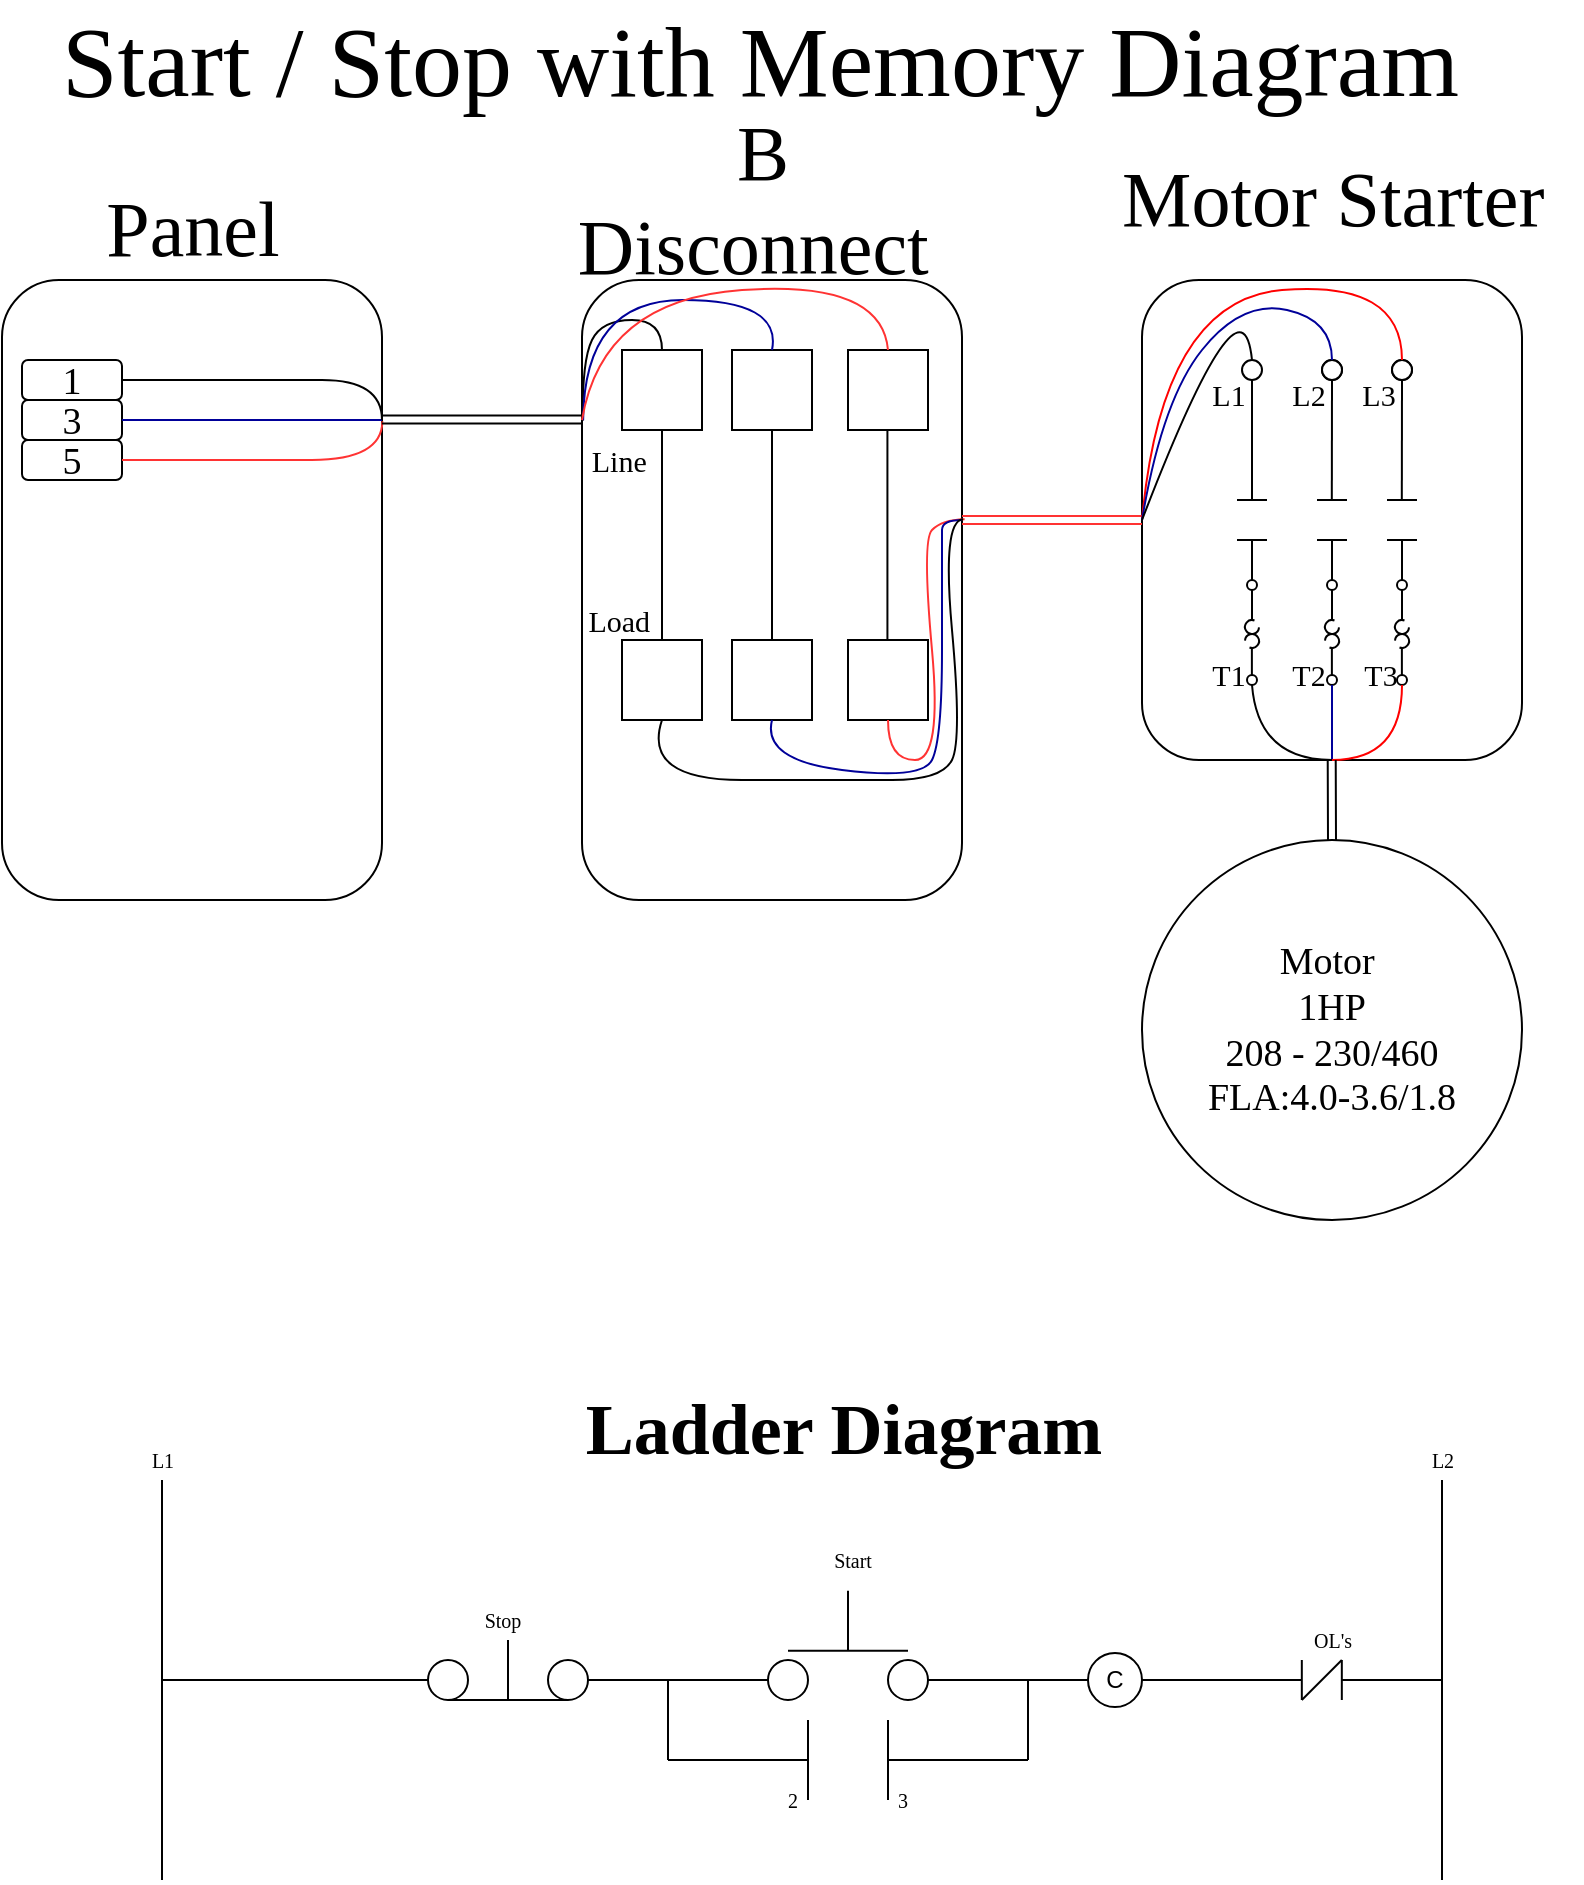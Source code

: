 <mxfile version="15.8.7" type="github">
  <diagram id="JhNW7K9gB0snOxjoR8eA" name="Page-1">
    <mxGraphModel dx="1577" dy="2145" grid="1" gridSize="10" guides="1" tooltips="1" connect="1" arrows="1" fold="1" page="1" pageScale="1" pageWidth="850" pageHeight="1100" math="0" shadow="0">
      <root>
        <mxCell id="0" />
        <mxCell id="1" parent="0" />
        <mxCell id="8scC_wSJQgRr0QdbTtFx-1" value="" style="endArrow=none;html=1;rounded=0;" parent="1" edge="1">
          <mxGeometry width="50" height="50" relative="1" as="geometry">
            <mxPoint x="120" y="920" as="sourcePoint" />
            <mxPoint x="120" y="720" as="targetPoint" />
            <Array as="points" />
          </mxGeometry>
        </mxCell>
        <mxCell id="8scC_wSJQgRr0QdbTtFx-2" value="" style="endArrow=none;html=1;rounded=0;" parent="1" edge="1">
          <mxGeometry width="50" height="50" relative="1" as="geometry">
            <mxPoint x="760" y="920" as="sourcePoint" />
            <mxPoint x="760" y="720" as="targetPoint" />
          </mxGeometry>
        </mxCell>
        <mxCell id="8scC_wSJQgRr0QdbTtFx-3" value="" style="endArrow=none;html=1;rounded=0;entryX=0;entryY=0.5;entryDx=0;entryDy=0;" parent="1" target="8scC_wSJQgRr0QdbTtFx-5" edge="1">
          <mxGeometry width="50" height="50" relative="1" as="geometry">
            <mxPoint x="120" y="820" as="sourcePoint" />
            <mxPoint x="250" y="820" as="targetPoint" />
          </mxGeometry>
        </mxCell>
        <mxCell id="8scC_wSJQgRr0QdbTtFx-5" value="" style="ellipse;whiteSpace=wrap;html=1;aspect=fixed;" parent="1" vertex="1">
          <mxGeometry x="253" y="810" width="20" height="20" as="geometry" />
        </mxCell>
        <mxCell id="8scC_wSJQgRr0QdbTtFx-6" value="" style="endArrow=none;html=1;rounded=0;exitX=0.5;exitY=1;exitDx=0;exitDy=0;entryX=0.5;entryY=1;entryDx=0;entryDy=0;" parent="1" source="8scC_wSJQgRr0QdbTtFx-5" target="8scC_wSJQgRr0QdbTtFx-8" edge="1">
          <mxGeometry width="50" height="50" relative="1" as="geometry">
            <mxPoint x="433" y="860" as="sourcePoint" />
            <mxPoint x="313" y="830" as="targetPoint" />
          </mxGeometry>
        </mxCell>
        <mxCell id="8scC_wSJQgRr0QdbTtFx-7" value="" style="endArrow=none;html=1;rounded=0;" parent="1" edge="1">
          <mxGeometry width="50" height="50" relative="1" as="geometry">
            <mxPoint x="293" y="830" as="sourcePoint" />
            <mxPoint x="293" y="800" as="targetPoint" />
          </mxGeometry>
        </mxCell>
        <mxCell id="8scC_wSJQgRr0QdbTtFx-8" value="" style="ellipse;whiteSpace=wrap;html=1;aspect=fixed;" parent="1" vertex="1">
          <mxGeometry x="313" y="810" width="20" height="20" as="geometry" />
        </mxCell>
        <mxCell id="8scC_wSJQgRr0QdbTtFx-10" value="" style="endArrow=none;html=1;rounded=0;exitX=1;exitY=0.5;exitDx=0;exitDy=0;" parent="1" source="8scC_wSJQgRr0QdbTtFx-8" edge="1">
          <mxGeometry width="50" height="50" relative="1" as="geometry">
            <mxPoint x="273" y="850" as="sourcePoint" />
            <mxPoint x="373" y="820" as="targetPoint" />
          </mxGeometry>
        </mxCell>
        <mxCell id="8scC_wSJQgRr0QdbTtFx-11" value="" style="ellipse;whiteSpace=wrap;html=1;aspect=fixed;" parent="1" vertex="1">
          <mxGeometry x="423" y="810" width="20" height="20" as="geometry" />
        </mxCell>
        <mxCell id="8scC_wSJQgRr0QdbTtFx-13" value="" style="endArrow=none;html=1;rounded=0;" parent="1" edge="1">
          <mxGeometry width="50" height="50" relative="1" as="geometry">
            <mxPoint x="463.0" y="805.42" as="sourcePoint" />
            <mxPoint x="463.0" y="775.42" as="targetPoint" />
          </mxGeometry>
        </mxCell>
        <mxCell id="8scC_wSJQgRr0QdbTtFx-14" value="" style="ellipse;whiteSpace=wrap;html=1;aspect=fixed;" parent="1" vertex="1">
          <mxGeometry x="483" y="810" width="20" height="20" as="geometry" />
        </mxCell>
        <mxCell id="8scC_wSJQgRr0QdbTtFx-15" value="" style="endArrow=none;html=1;rounded=0;exitX=1;exitY=0.5;exitDx=0;exitDy=0;" parent="1" source="8scC_wSJQgRr0QdbTtFx-14" edge="1">
          <mxGeometry width="50" height="50" relative="1" as="geometry">
            <mxPoint x="443" y="850" as="sourcePoint" />
            <mxPoint x="553" y="820" as="targetPoint" />
          </mxGeometry>
        </mxCell>
        <mxCell id="8scC_wSJQgRr0QdbTtFx-16" value="" style="endArrow=none;html=1;rounded=0;" parent="1" edge="1">
          <mxGeometry width="50" height="50" relative="1" as="geometry">
            <mxPoint x="433" y="805.42" as="sourcePoint" />
            <mxPoint x="493" y="805.42" as="targetPoint" />
          </mxGeometry>
        </mxCell>
        <mxCell id="8scC_wSJQgRr0QdbTtFx-20" value="" style="endArrow=none;html=1;rounded=0;" parent="1" edge="1">
          <mxGeometry width="50" height="50" relative="1" as="geometry">
            <mxPoint x="373" y="860" as="sourcePoint" />
            <mxPoint x="373" y="820" as="targetPoint" />
          </mxGeometry>
        </mxCell>
        <mxCell id="8scC_wSJQgRr0QdbTtFx-21" value="" style="endArrow=none;html=1;rounded=0;" parent="1" edge="1">
          <mxGeometry width="50" height="50" relative="1" as="geometry">
            <mxPoint x="373" y="860" as="sourcePoint" />
            <mxPoint x="443" y="860" as="targetPoint" />
          </mxGeometry>
        </mxCell>
        <mxCell id="8scC_wSJQgRr0QdbTtFx-22" value="" style="endArrow=none;html=1;rounded=0;" parent="1" edge="1">
          <mxGeometry width="50" height="50" relative="1" as="geometry">
            <mxPoint x="443" y="880" as="sourcePoint" />
            <mxPoint x="443" y="840" as="targetPoint" />
          </mxGeometry>
        </mxCell>
        <mxCell id="8scC_wSJQgRr0QdbTtFx-23" value="" style="endArrow=none;html=1;rounded=0;" parent="1" edge="1">
          <mxGeometry width="50" height="50" relative="1" as="geometry">
            <mxPoint x="483" y="880" as="sourcePoint" />
            <mxPoint x="483" y="840" as="targetPoint" />
          </mxGeometry>
        </mxCell>
        <mxCell id="8scC_wSJQgRr0QdbTtFx-24" value="" style="endArrow=none;html=1;rounded=0;" parent="1" edge="1">
          <mxGeometry width="50" height="50" relative="1" as="geometry">
            <mxPoint x="483" y="860" as="sourcePoint" />
            <mxPoint x="553" y="860" as="targetPoint" />
          </mxGeometry>
        </mxCell>
        <mxCell id="8scC_wSJQgRr0QdbTtFx-25" value="" style="endArrow=none;html=1;rounded=0;entryX=0;entryY=0.5;entryDx=0;entryDy=0;" parent="1" target="8scC_wSJQgRr0QdbTtFx-11" edge="1">
          <mxGeometry width="50" height="50" relative="1" as="geometry">
            <mxPoint x="373" y="820" as="sourcePoint" />
            <mxPoint x="463" y="800" as="targetPoint" />
          </mxGeometry>
        </mxCell>
        <mxCell id="8scC_wSJQgRr0QdbTtFx-26" value="" style="endArrow=none;html=1;rounded=0;" parent="1" edge="1">
          <mxGeometry width="50" height="50" relative="1" as="geometry">
            <mxPoint x="553" y="860" as="sourcePoint" />
            <mxPoint x="553" y="820" as="targetPoint" />
          </mxGeometry>
        </mxCell>
        <mxCell id="8scC_wSJQgRr0QdbTtFx-27" value="" style="endArrow=none;html=1;rounded=0;" parent="1" target="8scC_wSJQgRr0QdbTtFx-28" edge="1">
          <mxGeometry width="50" height="50" relative="1" as="geometry">
            <mxPoint x="553" y="820" as="sourcePoint" />
            <mxPoint x="593" y="820" as="targetPoint" />
          </mxGeometry>
        </mxCell>
        <mxCell id="8scC_wSJQgRr0QdbTtFx-28" value="C" style="ellipse;whiteSpace=wrap;html=1;aspect=fixed;direction=west;" parent="1" vertex="1">
          <mxGeometry x="583" y="806.5" width="27" height="27" as="geometry" />
        </mxCell>
        <mxCell id="8scC_wSJQgRr0QdbTtFx-32" value="" style="endArrow=none;html=1;rounded=0;fontFamily=Times New Roman;fontSize=10;fontColor=default;exitX=0;exitY=0.5;exitDx=0;exitDy=0;" parent="1" source="8scC_wSJQgRr0QdbTtFx-28" edge="1">
          <mxGeometry width="50" height="50" relative="1" as="geometry">
            <mxPoint x="609.997" y="795.0" as="sourcePoint" />
            <mxPoint x="690" y="820" as="targetPoint" />
          </mxGeometry>
        </mxCell>
        <mxCell id="8scC_wSJQgRr0QdbTtFx-9" value="" style="endArrow=none;html=1;rounded=0;fontFamily=Times New Roman;fontSize=10;fontColor=default;" edge="1" parent="1">
          <mxGeometry width="50" height="50" relative="1" as="geometry">
            <mxPoint x="689.91" y="830" as="sourcePoint" />
            <mxPoint x="689.91" y="810" as="targetPoint" />
          </mxGeometry>
        </mxCell>
        <mxCell id="8scC_wSJQgRr0QdbTtFx-12" value="" style="endArrow=none;html=1;rounded=0;fontFamily=Times New Roman;fontSize=10;fontColor=default;" edge="1" parent="1">
          <mxGeometry width="50" height="50" relative="1" as="geometry">
            <mxPoint x="709.91" y="830" as="sourcePoint" />
            <mxPoint x="709.91" y="810" as="targetPoint" />
          </mxGeometry>
        </mxCell>
        <mxCell id="8scC_wSJQgRr0QdbTtFx-17" value="" style="endArrow=none;html=1;rounded=0;fontFamily=Times New Roman;fontSize=10;fontColor=default;" edge="1" parent="1">
          <mxGeometry width="50" height="50" relative="1" as="geometry">
            <mxPoint x="689.91" y="830" as="sourcePoint" />
            <mxPoint x="709.91" y="810" as="targetPoint" />
          </mxGeometry>
        </mxCell>
        <mxCell id="8scC_wSJQgRr0QdbTtFx-18" value="OL&#39;s" style="text;html=1;align=center;verticalAlign=middle;resizable=0;points=[];autosize=1;strokeColor=none;fillColor=none;fontSize=10;fontFamily=Times New Roman;fontColor=default;" vertex="1" parent="1">
          <mxGeometry x="690" y="790" width="30" height="20" as="geometry" />
        </mxCell>
        <mxCell id="8scC_wSJQgRr0QdbTtFx-19" value="2" style="text;html=1;align=center;verticalAlign=middle;resizable=0;points=[];autosize=1;strokeColor=none;fillColor=none;fontSize=10;fontFamily=Times New Roman;fontColor=default;" vertex="1" parent="1">
          <mxGeometry x="425" y="870" width="20" height="20" as="geometry" />
        </mxCell>
        <mxCell id="8scC_wSJQgRr0QdbTtFx-29" value="3" style="text;html=1;align=center;verticalAlign=middle;resizable=0;points=[];autosize=1;strokeColor=none;fillColor=none;fontSize=10;fontFamily=Times New Roman;fontColor=default;" vertex="1" parent="1">
          <mxGeometry x="480" y="870" width="20" height="20" as="geometry" />
        </mxCell>
        <mxCell id="8scC_wSJQgRr0QdbTtFx-30" value="Start&lt;br&gt;" style="text;html=1;align=center;verticalAlign=middle;resizable=0;points=[];autosize=1;strokeColor=none;fillColor=none;fontSize=10;fontFamily=Times New Roman;fontColor=default;" vertex="1" parent="1">
          <mxGeometry x="450" y="750" width="30" height="20" as="geometry" />
        </mxCell>
        <mxCell id="8scC_wSJQgRr0QdbTtFx-31" value="Stop" style="text;html=1;align=center;verticalAlign=middle;resizable=0;points=[];autosize=1;strokeColor=none;fillColor=none;fontSize=10;fontFamily=Times New Roman;fontColor=default;" vertex="1" parent="1">
          <mxGeometry x="275" y="780" width="30" height="20" as="geometry" />
        </mxCell>
        <mxCell id="8scC_wSJQgRr0QdbTtFx-33" value="L1&lt;br&gt;" style="text;html=1;align=center;verticalAlign=middle;resizable=0;points=[];autosize=1;strokeColor=none;fillColor=none;fontSize=10;fontFamily=Times New Roman;fontColor=default;" vertex="1" parent="1">
          <mxGeometry x="105" y="700" width="30" height="20" as="geometry" />
        </mxCell>
        <mxCell id="8scC_wSJQgRr0QdbTtFx-34" value="L2" style="text;html=1;align=center;verticalAlign=middle;resizable=0;points=[];autosize=1;strokeColor=none;fillColor=none;fontSize=10;fontFamily=Times New Roman;fontColor=default;" vertex="1" parent="1">
          <mxGeometry x="745" y="700" width="30" height="20" as="geometry" />
        </mxCell>
        <mxCell id="8scC_wSJQgRr0QdbTtFx-35" value="" style="endArrow=none;html=1;rounded=0;fontFamily=Times New Roman;fontSize=10;fontColor=default;" edge="1" parent="1">
          <mxGeometry width="50" height="50" relative="1" as="geometry">
            <mxPoint x="710" y="820" as="sourcePoint" />
            <mxPoint x="760" y="820" as="targetPoint" />
          </mxGeometry>
        </mxCell>
        <mxCell id="8scC_wSJQgRr0QdbTtFx-36" value="&lt;h1&gt;&lt;font style=&quot;font-size: 36px&quot;&gt;Ladder Diagram&amp;nbsp;&lt;/font&gt;&lt;/h1&gt;" style="text;html=1;align=center;verticalAlign=middle;resizable=0;points=[];autosize=1;strokeColor=none;fillColor=none;fontSize=10;fontFamily=Times New Roman;fontColor=default;" vertex="1" parent="1">
          <mxGeometry x="325" y="670" width="280" height="50" as="geometry" />
        </mxCell>
        <mxCell id="8scC_wSJQgRr0QdbTtFx-38" value="" style="rounded=1;whiteSpace=wrap;html=1;labelBackgroundColor=none;fontFamily=Times New Roman;fontSize=36;fontColor=default;direction=south;" vertex="1" parent="1">
          <mxGeometry x="40" y="120" width="190" height="310" as="geometry" />
        </mxCell>
        <mxCell id="8scC_wSJQgRr0QdbTtFx-39" value="" style="rounded=1;whiteSpace=wrap;html=1;labelBackgroundColor=none;fontFamily=Times New Roman;fontSize=36;fontColor=default;direction=south;" vertex="1" parent="1">
          <mxGeometry x="330" y="120" width="190" height="310" as="geometry" />
        </mxCell>
        <mxCell id="8scC_wSJQgRr0QdbTtFx-41" value="&lt;font style=&quot;font-size: 19px&quot;&gt;1&lt;/font&gt;" style="rounded=1;whiteSpace=wrap;html=1;labelBackgroundColor=none;fontFamily=Times New Roman;fontSize=36;fontColor=default;spacingLeft=0;spacingBottom=10;" vertex="1" parent="1">
          <mxGeometry x="50" y="160" width="50" height="20" as="geometry" />
        </mxCell>
        <mxCell id="8scC_wSJQgRr0QdbTtFx-135" style="edgeStyle=orthogonalEdgeStyle;curved=1;rounded=0;orthogonalLoop=1;jettySize=auto;html=1;exitX=1;exitY=0.75;exitDx=0;exitDy=0;fontFamily=Times New Roman;fontSize=19;fontColor=default;strokeColor=#000000;" edge="1" parent="1" source="8scC_wSJQgRr0QdbTtFx-40">
          <mxGeometry relative="1" as="geometry">
            <mxPoint x="657.508" y="360.056" as="targetPoint" />
          </mxGeometry>
        </mxCell>
        <mxCell id="8scC_wSJQgRr0QdbTtFx-40" value="" style="rounded=1;whiteSpace=wrap;html=1;labelBackgroundColor=none;fontFamily=Times New Roman;fontSize=36;fontColor=default;direction=south;strokeColor=#000000;" vertex="1" parent="1">
          <mxGeometry x="610" y="120" width="190" height="240" as="geometry" />
        </mxCell>
        <mxCell id="8scC_wSJQgRr0QdbTtFx-42" value="&lt;font style=&quot;font-size: 19px&quot;&gt;3&lt;/font&gt;" style="rounded=1;whiteSpace=wrap;html=1;labelBackgroundColor=none;fontFamily=Times New Roman;fontSize=36;fontColor=default;spacingBottom=10;" vertex="1" parent="1">
          <mxGeometry x="50" y="180" width="50" height="20" as="geometry" />
        </mxCell>
        <mxCell id="8scC_wSJQgRr0QdbTtFx-43" value="&lt;font style=&quot;font-size: 19px&quot;&gt;5&lt;/font&gt;" style="rounded=1;whiteSpace=wrap;html=1;labelBackgroundColor=none;fontFamily=Times New Roman;fontSize=36;fontColor=default;spacingBottom=10;" vertex="1" parent="1">
          <mxGeometry x="50" y="200" width="50" height="20" as="geometry" />
        </mxCell>
        <mxCell id="8scC_wSJQgRr0QdbTtFx-53" value="" style="endArrow=none;html=1;rounded=0;fontFamily=Times New Roman;fontSize=19;fontColor=default;strokeColor=#000099;curved=1;exitX=1;exitY=0.5;exitDx=0;exitDy=0;" edge="1" parent="1" source="8scC_wSJQgRr0QdbTtFx-42">
          <mxGeometry width="50" height="50" relative="1" as="geometry">
            <mxPoint x="140" y="210" as="sourcePoint" />
            <mxPoint x="230" y="190" as="targetPoint" />
          </mxGeometry>
        </mxCell>
        <mxCell id="8scC_wSJQgRr0QdbTtFx-54" value="" style="endArrow=none;html=1;rounded=0;fontFamily=Times New Roman;fontSize=19;fontColor=default;strokeColor=#FF3333;curved=1;exitX=1;exitY=0.5;exitDx=0;exitDy=0;entryX=0.228;entryY=-0.001;entryDx=0;entryDy=0;entryPerimeter=0;" edge="1" parent="1" source="8scC_wSJQgRr0QdbTtFx-43" target="8scC_wSJQgRr0QdbTtFx-38">
          <mxGeometry width="50" height="50" relative="1" as="geometry">
            <mxPoint x="150" y="260" as="sourcePoint" />
            <mxPoint x="200" y="210" as="targetPoint" />
            <Array as="points">
              <mxPoint x="160" y="210" />
              <mxPoint x="230" y="210" />
            </Array>
          </mxGeometry>
        </mxCell>
        <mxCell id="8scC_wSJQgRr0QdbTtFx-57" value="" style="endArrow=none;html=1;rounded=0;fontFamily=Times New Roman;fontSize=19;fontColor=default;strokeColor=#000000;curved=1;exitX=1;exitY=0.5;exitDx=0;exitDy=0;" edge="1" parent="1" source="8scC_wSJQgRr0QdbTtFx-41">
          <mxGeometry width="50" height="50" relative="1" as="geometry">
            <mxPoint x="150" y="190" as="sourcePoint" />
            <mxPoint x="230" y="190" as="targetPoint" />
            <Array as="points">
              <mxPoint x="170" y="170" />
              <mxPoint x="230" y="170" />
            </Array>
          </mxGeometry>
        </mxCell>
        <mxCell id="8scC_wSJQgRr0QdbTtFx-58" value="" style="whiteSpace=wrap;html=1;aspect=fixed;labelBackgroundColor=#ffffff;fontFamily=Times New Roman;fontSize=19;fontColor=default;" vertex="1" parent="1">
          <mxGeometry x="350" y="155" width="40" height="40" as="geometry" />
        </mxCell>
        <mxCell id="8scC_wSJQgRr0QdbTtFx-59" value="" style="whiteSpace=wrap;html=1;aspect=fixed;labelBackgroundColor=#ffffff;fontFamily=Times New Roman;fontSize=19;fontColor=default;" vertex="1" parent="1">
          <mxGeometry x="405" y="155" width="40" height="40" as="geometry" />
        </mxCell>
        <mxCell id="8scC_wSJQgRr0QdbTtFx-60" value="" style="whiteSpace=wrap;html=1;aspect=fixed;labelBackgroundColor=#ffffff;fontFamily=Times New Roman;fontSize=19;fontColor=default;" vertex="1" parent="1">
          <mxGeometry x="463" y="155" width="40" height="40" as="geometry" />
        </mxCell>
        <mxCell id="8scC_wSJQgRr0QdbTtFx-61" value="" style="whiteSpace=wrap;html=1;aspect=fixed;labelBackgroundColor=#ffffff;fontFamily=Times New Roman;fontSize=19;fontColor=default;" vertex="1" parent="1">
          <mxGeometry x="350" y="300" width="40" height="40" as="geometry" />
        </mxCell>
        <mxCell id="8scC_wSJQgRr0QdbTtFx-62" value="" style="endArrow=none;html=1;rounded=0;fontFamily=Times New Roman;fontSize=19;fontColor=default;strokeColor=#000000;curved=1;exitX=0.5;exitY=0;exitDx=0;exitDy=0;entryX=0.5;entryY=1;entryDx=0;entryDy=0;" edge="1" parent="1" source="8scC_wSJQgRr0QdbTtFx-61" target="8scC_wSJQgRr0QdbTtFx-58">
          <mxGeometry width="50" height="50" relative="1" as="geometry">
            <mxPoint x="390" y="340" as="sourcePoint" />
            <mxPoint x="440" y="290" as="targetPoint" />
          </mxGeometry>
        </mxCell>
        <mxCell id="8scC_wSJQgRr0QdbTtFx-63" value="" style="whiteSpace=wrap;html=1;aspect=fixed;labelBackgroundColor=#ffffff;fontFamily=Times New Roman;fontSize=19;fontColor=default;" vertex="1" parent="1">
          <mxGeometry x="405" y="300" width="40" height="40" as="geometry" />
        </mxCell>
        <mxCell id="8scC_wSJQgRr0QdbTtFx-64" value="" style="whiteSpace=wrap;html=1;aspect=fixed;labelBackgroundColor=#ffffff;fontFamily=Times New Roman;fontSize=19;fontColor=default;" vertex="1" parent="1">
          <mxGeometry x="463" y="300" width="40" height="40" as="geometry" />
        </mxCell>
        <mxCell id="8scC_wSJQgRr0QdbTtFx-65" value="" style="endArrow=none;html=1;rounded=0;fontFamily=Times New Roman;fontSize=19;fontColor=default;strokeColor=#000000;curved=1;entryX=0.5;entryY=1;entryDx=0;entryDy=0;" edge="1" parent="1" target="8scC_wSJQgRr0QdbTtFx-59">
          <mxGeometry width="50" height="50" relative="1" as="geometry">
            <mxPoint x="425" y="300" as="sourcePoint" />
            <mxPoint x="475" y="250" as="targetPoint" />
          </mxGeometry>
        </mxCell>
        <mxCell id="8scC_wSJQgRr0QdbTtFx-66" value="" style="endArrow=none;html=1;rounded=0;fontFamily=Times New Roman;fontSize=19;fontColor=default;strokeColor=#000000;curved=1;entryX=0.5;entryY=1;entryDx=0;entryDy=0;" edge="1" parent="1">
          <mxGeometry width="50" height="50" relative="1" as="geometry">
            <mxPoint x="482.71" y="300" as="sourcePoint" />
            <mxPoint x="482.71" y="195" as="targetPoint" />
          </mxGeometry>
        </mxCell>
        <mxCell id="8scC_wSJQgRr0QdbTtFx-67" value="" style="shape=link;html=1;rounded=0;fontFamily=Times New Roman;fontSize=19;fontColor=default;strokeColor=#000000;curved=1;" edge="1" parent="1">
          <mxGeometry width="100" relative="1" as="geometry">
            <mxPoint x="230" y="189.71" as="sourcePoint" />
            <mxPoint x="330" y="189.71" as="targetPoint" />
          </mxGeometry>
        </mxCell>
        <mxCell id="8scC_wSJQgRr0QdbTtFx-70" value="" style="endArrow=none;html=1;rounded=0;fontFamily=Times New Roman;fontSize=19;fontColor=default;strokeColor=#000000;curved=1;exitX=0.227;exitY=0.998;exitDx=0;exitDy=0;exitPerimeter=0;entryX=0.5;entryY=0;entryDx=0;entryDy=0;" edge="1" parent="1" source="8scC_wSJQgRr0QdbTtFx-39" target="8scC_wSJQgRr0QdbTtFx-58">
          <mxGeometry width="50" height="50" relative="1" as="geometry">
            <mxPoint x="380" y="200" as="sourcePoint" />
            <mxPoint x="430" y="150" as="targetPoint" />
            <Array as="points">
              <mxPoint x="330" y="160" />
              <mxPoint x="340" y="140" />
              <mxPoint x="370" y="140" />
            </Array>
          </mxGeometry>
        </mxCell>
        <mxCell id="8scC_wSJQgRr0QdbTtFx-76" value="" style="endArrow=none;html=1;rounded=0;fontFamily=Times New Roman;fontSize=19;fontColor=default;strokeColor=#000099;curved=1;exitX=0.226;exitY=0.997;exitDx=0;exitDy=0;exitPerimeter=0;entryX=0.5;entryY=0;entryDx=0;entryDy=0;" edge="1" parent="1" source="8scC_wSJQgRr0QdbTtFx-39" target="8scC_wSJQgRr0QdbTtFx-59">
          <mxGeometry width="50" height="50" relative="1" as="geometry">
            <mxPoint x="340" y="190" as="sourcePoint" />
            <mxPoint x="390" y="140" as="targetPoint" />
            <Array as="points">
              <mxPoint x="331" y="130" />
              <mxPoint x="430" y="130" />
            </Array>
          </mxGeometry>
        </mxCell>
        <mxCell id="8scC_wSJQgRr0QdbTtFx-77" value="" style="endArrow=none;html=1;rounded=0;fontFamily=Times New Roman;fontSize=19;fontColor=default;strokeColor=#FF3333;curved=1;entryX=0.5;entryY=0;entryDx=0;entryDy=0;" edge="1" parent="1" target="8scC_wSJQgRr0QdbTtFx-60">
          <mxGeometry width="50" height="50" relative="1" as="geometry">
            <mxPoint x="330" y="190" as="sourcePoint" />
            <mxPoint x="440" y="150" as="targetPoint" />
            <Array as="points">
              <mxPoint x="340" y="130" />
              <mxPoint x="480" y="120" />
            </Array>
          </mxGeometry>
        </mxCell>
        <mxCell id="8scC_wSJQgRr0QdbTtFx-78" value="" style="shape=link;html=1;rounded=0;fontFamily=Times New Roman;fontSize=19;fontColor=default;strokeColor=#FF3333;curved=1;" edge="1" parent="1">
          <mxGeometry width="100" relative="1" as="geometry">
            <mxPoint x="520" y="240" as="sourcePoint" />
            <mxPoint x="610" y="240" as="targetPoint" />
          </mxGeometry>
        </mxCell>
        <mxCell id="8scC_wSJQgRr0QdbTtFx-79" value="" style="endArrow=none;html=1;rounded=0;fontFamily=Times New Roman;fontSize=19;fontColor=default;strokeColor=#FF3333;curved=1;exitX=0.5;exitY=1;exitDx=0;exitDy=0;entryX=0.386;entryY=-0.007;entryDx=0;entryDy=0;entryPerimeter=0;" edge="1" parent="1" source="8scC_wSJQgRr0QdbTtFx-64" target="8scC_wSJQgRr0QdbTtFx-39">
          <mxGeometry width="50" height="50" relative="1" as="geometry">
            <mxPoint x="460" y="280" as="sourcePoint" />
            <mxPoint x="510" y="230" as="targetPoint" />
            <Array as="points">
              <mxPoint x="483" y="360" />
              <mxPoint x="510" y="360" />
              <mxPoint x="500" y="250" />
              <mxPoint x="510" y="240" />
            </Array>
          </mxGeometry>
        </mxCell>
        <mxCell id="8scC_wSJQgRr0QdbTtFx-80" value="" style="endArrow=none;html=1;rounded=0;fontFamily=Times New Roman;fontSize=19;fontColor=default;strokeColor=#000099;curved=1;exitX=0.5;exitY=1;exitDx=0;exitDy=0;" edge="1" parent="1" source="8scC_wSJQgRr0QdbTtFx-63">
          <mxGeometry width="50" height="50" relative="1" as="geometry">
            <mxPoint x="480" y="330" as="sourcePoint" />
            <mxPoint x="520" y="240" as="targetPoint" />
            <Array as="points">
              <mxPoint x="420" y="360" />
              <mxPoint x="500" y="370" />
              <mxPoint x="510" y="350" />
              <mxPoint x="510" y="260" />
              <mxPoint x="510" y="250" />
              <mxPoint x="510" y="240" />
            </Array>
          </mxGeometry>
        </mxCell>
        <mxCell id="8scC_wSJQgRr0QdbTtFx-82" value="" style="endArrow=none;html=1;rounded=0;fontFamily=Times New Roman;fontSize=19;fontColor=default;strokeColor=#000000;curved=1;exitX=0.5;exitY=1;exitDx=0;exitDy=0;entryX=0.386;entryY=-0.003;entryDx=0;entryDy=0;entryPerimeter=0;" edge="1" parent="1" source="8scC_wSJQgRr0QdbTtFx-61" target="8scC_wSJQgRr0QdbTtFx-39">
          <mxGeometry width="50" height="50" relative="1" as="geometry">
            <mxPoint x="390" y="320" as="sourcePoint" />
            <mxPoint x="440" y="270" as="targetPoint" />
            <Array as="points">
              <mxPoint x="360" y="370" />
              <mxPoint x="460" y="370" />
              <mxPoint x="510" y="370" />
              <mxPoint x="520" y="350" />
              <mxPoint x="510" y="240" />
            </Array>
          </mxGeometry>
        </mxCell>
        <mxCell id="8scC_wSJQgRr0QdbTtFx-83" value="" style="ellipse;whiteSpace=wrap;html=1;aspect=fixed;labelBackgroundColor=#ffffff;fontFamily=Times New Roman;fontSize=19;fontColor=default;" vertex="1" parent="1">
          <mxGeometry x="660" y="160" width="10" height="10" as="geometry" />
        </mxCell>
        <mxCell id="8scC_wSJQgRr0QdbTtFx-84" value="" style="ellipse;whiteSpace=wrap;html=1;aspect=fixed;labelBackgroundColor=#ffffff;fontFamily=Times New Roman;fontSize=19;fontColor=default;" vertex="1" parent="1">
          <mxGeometry x="700" y="160" width="10" height="10" as="geometry" />
        </mxCell>
        <mxCell id="8scC_wSJQgRr0QdbTtFx-85" value="" style="ellipse;whiteSpace=wrap;html=1;aspect=fixed;labelBackgroundColor=#ffffff;fontFamily=Times New Roman;fontSize=19;fontColor=default;" vertex="1" parent="1">
          <mxGeometry x="735" y="160" width="10" height="10" as="geometry" />
        </mxCell>
        <mxCell id="8scC_wSJQgRr0QdbTtFx-86" value="" style="endArrow=none;html=1;rounded=0;fontFamily=Times New Roman;fontSize=19;fontColor=default;strokeColor=#000000;curved=1;entryX=0.5;entryY=1;entryDx=0;entryDy=0;" edge="1" parent="1" target="8scC_wSJQgRr0QdbTtFx-83">
          <mxGeometry width="50" height="50" relative="1" as="geometry">
            <mxPoint x="665" y="230" as="sourcePoint" />
            <mxPoint x="770" y="160" as="targetPoint" />
          </mxGeometry>
        </mxCell>
        <object label="" id="8scC_wSJQgRr0QdbTtFx-88">
          <mxCell style="endArrow=none;html=1;rounded=0;fontFamily=Times New Roman;fontSize=19;fontColor=default;strokeColor=#000000;curved=1;" edge="1" parent="1">
            <mxGeometry width="50" height="50" relative="1" as="geometry">
              <mxPoint x="657.5" y="230" as="sourcePoint" />
              <mxPoint x="672.5" y="230" as="targetPoint" />
            </mxGeometry>
          </mxCell>
        </object>
        <mxCell id="8scC_wSJQgRr0QdbTtFx-90" value="" style="ellipse;whiteSpace=wrap;html=1;aspect=fixed;labelBackgroundColor=#ffffff;fontFamily=Times New Roman;fontSize=19;fontColor=default;" vertex="1" parent="1">
          <mxGeometry x="700" y="160" width="10" height="10" as="geometry" />
        </mxCell>
        <mxCell id="8scC_wSJQgRr0QdbTtFx-91" value="" style="endArrow=none;html=1;rounded=0;fontFamily=Times New Roman;fontSize=19;fontColor=default;strokeColor=#000000;curved=1;entryX=0.5;entryY=1;entryDx=0;entryDy=0;exitX=0.355;exitY=0.711;exitDx=0;exitDy=0;exitPerimeter=0;" edge="1" parent="1" target="8scC_wSJQgRr0QdbTtFx-90">
          <mxGeometry width="50" height="50" relative="1" as="geometry">
            <mxPoint x="704.91" y="230.05" as="sourcePoint" />
            <mxPoint x="810" y="160" as="targetPoint" />
            <Array as="points">
              <mxPoint x="705" y="190" />
            </Array>
          </mxGeometry>
        </mxCell>
        <object label="" id="8scC_wSJQgRr0QdbTtFx-92">
          <mxCell style="endArrow=none;html=1;rounded=0;fontFamily=Times New Roman;fontSize=19;fontColor=default;strokeColor=#000000;curved=1;" edge="1" parent="1">
            <mxGeometry width="50" height="50" relative="1" as="geometry">
              <mxPoint x="697.5" y="230" as="sourcePoint" />
              <mxPoint x="712.5" y="230" as="targetPoint" />
            </mxGeometry>
          </mxCell>
        </object>
        <mxCell id="8scC_wSJQgRr0QdbTtFx-93" value="" style="ellipse;whiteSpace=wrap;html=1;aspect=fixed;labelBackgroundColor=#ffffff;fontFamily=Times New Roman;fontSize=19;fontColor=default;" vertex="1" parent="1">
          <mxGeometry x="735" y="160" width="10" height="10" as="geometry" />
        </mxCell>
        <mxCell id="8scC_wSJQgRr0QdbTtFx-94" value="" style="endArrow=none;html=1;rounded=0;fontFamily=Times New Roman;fontSize=19;fontColor=default;strokeColor=#000000;curved=1;entryX=0.5;entryY=1;entryDx=0;entryDy=0;exitX=0.355;exitY=0.711;exitDx=0;exitDy=0;exitPerimeter=0;" edge="1" parent="1" target="8scC_wSJQgRr0QdbTtFx-93">
          <mxGeometry width="50" height="50" relative="1" as="geometry">
            <mxPoint x="739.91" y="230.05" as="sourcePoint" />
            <mxPoint x="845" y="160" as="targetPoint" />
          </mxGeometry>
        </mxCell>
        <object label="" id="8scC_wSJQgRr0QdbTtFx-95">
          <mxCell style="endArrow=none;html=1;rounded=0;fontFamily=Times New Roman;fontSize=19;fontColor=default;strokeColor=#000000;curved=1;" edge="1" parent="1">
            <mxGeometry width="50" height="50" relative="1" as="geometry">
              <mxPoint x="732.5" y="230" as="sourcePoint" />
              <mxPoint x="747.5" y="230" as="targetPoint" />
            </mxGeometry>
          </mxCell>
        </object>
        <object label="" id="8scC_wSJQgRr0QdbTtFx-96">
          <mxCell style="endArrow=none;html=1;rounded=0;fontFamily=Times New Roman;fontSize=19;fontColor=default;strokeColor=#000000;curved=1;" edge="1" parent="1">
            <mxGeometry width="50" height="50" relative="1" as="geometry">
              <mxPoint x="657.5" y="250" as="sourcePoint" />
              <mxPoint x="672.5" y="250" as="targetPoint" />
            </mxGeometry>
          </mxCell>
        </object>
        <object label="" id="8scC_wSJQgRr0QdbTtFx-98">
          <mxCell style="endArrow=none;html=1;rounded=0;fontFamily=Times New Roman;fontSize=19;fontColor=default;strokeColor=#000000;curved=1;" edge="1" parent="1">
            <mxGeometry width="50" height="50" relative="1" as="geometry">
              <mxPoint x="697.5" y="250" as="sourcePoint" />
              <mxPoint x="712.5" y="250" as="targetPoint" />
            </mxGeometry>
          </mxCell>
        </object>
        <object label="" id="8scC_wSJQgRr0QdbTtFx-99">
          <mxCell style="endArrow=none;html=1;rounded=0;fontFamily=Times New Roman;fontSize=19;fontColor=default;strokeColor=#000000;curved=1;" edge="1" parent="1">
            <mxGeometry width="50" height="50" relative="1" as="geometry">
              <mxPoint x="732.5" y="250" as="sourcePoint" />
              <mxPoint x="747.5" y="250" as="targetPoint" />
            </mxGeometry>
          </mxCell>
        </object>
        <mxCell id="8scC_wSJQgRr0QdbTtFx-100" value="" style="endArrow=none;html=1;rounded=0;fontFamily=Times New Roman;fontSize=19;fontColor=default;strokeColor=#000000;curved=1;entryX=0.5;entryY=1;entryDx=0;entryDy=0;" edge="1" parent="1" target="8scC_wSJQgRr0QdbTtFx-101">
          <mxGeometry width="50" height="50" relative="1" as="geometry">
            <mxPoint x="665" y="250" as="sourcePoint" />
            <mxPoint x="664.99" y="250" as="targetPoint" />
          </mxGeometry>
        </mxCell>
        <mxCell id="8scC_wSJQgRr0QdbTtFx-101" value="" style="ellipse;whiteSpace=wrap;html=1;aspect=fixed;labelBackgroundColor=#ffffff;fontFamily=Times New Roman;fontSize=19;fontColor=default;direction=west;spacingRight=13;" vertex="1" parent="1">
          <mxGeometry x="662.5" y="270" width="5" height="5" as="geometry" />
        </mxCell>
        <object label="" id="8scC_wSJQgRr0QdbTtFx-103">
          <mxCell style="endArrow=none;html=1;rounded=0;fontFamily=Times New Roman;fontSize=19;fontColor=default;strokeColor=#000000;curved=1;" edge="1" parent="1">
            <mxGeometry width="50" height="50" relative="1" as="geometry">
              <mxPoint x="697.5" y="250" as="sourcePoint" />
              <mxPoint x="712.5" y="250" as="targetPoint" />
            </mxGeometry>
          </mxCell>
        </object>
        <mxCell id="8scC_wSJQgRr0QdbTtFx-104" value="" style="endArrow=none;html=1;rounded=0;fontFamily=Times New Roman;fontSize=19;fontColor=default;strokeColor=#000000;curved=1;entryX=0.5;entryY=1;entryDx=0;entryDy=0;" edge="1" parent="1">
          <mxGeometry width="50" height="50" relative="1" as="geometry">
            <mxPoint x="705" y="250" as="sourcePoint" />
            <mxPoint x="705" y="270" as="targetPoint" />
            <Array as="points">
              <mxPoint x="705" y="260" />
            </Array>
          </mxGeometry>
        </mxCell>
        <object label="" id="8scC_wSJQgRr0QdbTtFx-106">
          <mxCell style="endArrow=none;html=1;rounded=0;fontFamily=Times New Roman;fontSize=19;fontColor=default;strokeColor=#000000;curved=1;" edge="1" parent="1">
            <mxGeometry width="50" height="50" relative="1" as="geometry">
              <mxPoint x="732.5" y="250" as="sourcePoint" />
              <mxPoint x="747.5" y="250" as="targetPoint" />
            </mxGeometry>
          </mxCell>
        </object>
        <mxCell id="8scC_wSJQgRr0QdbTtFx-107" value="" style="endArrow=none;html=1;rounded=0;fontFamily=Times New Roman;fontSize=19;fontColor=default;strokeColor=#000000;curved=1;entryX=0.5;entryY=1;entryDx=0;entryDy=0;" edge="1" parent="1">
          <mxGeometry width="50" height="50" relative="1" as="geometry">
            <mxPoint x="740" y="250" as="sourcePoint" />
            <mxPoint x="740" y="270" as="targetPoint" />
          </mxGeometry>
        </mxCell>
        <mxCell id="8scC_wSJQgRr0QdbTtFx-109" value="" style="endArrow=none;html=1;rounded=0;fontFamily=Times New Roman;fontSize=19;fontColor=default;strokeColor=#000000;curved=1;entryX=0.5;entryY=0;entryDx=0;entryDy=0;" edge="1" parent="1" target="8scC_wSJQgRr0QdbTtFx-101">
          <mxGeometry width="50" height="50" relative="1" as="geometry">
            <mxPoint x="665" y="290" as="sourcePoint" />
            <mxPoint x="690" y="240" as="targetPoint" />
            <Array as="points">
              <mxPoint x="665" y="290" />
            </Array>
          </mxGeometry>
        </mxCell>
        <mxCell id="8scC_wSJQgRr0QdbTtFx-110" value="" style="verticalLabelPosition=bottom;verticalAlign=top;html=1;shape=mxgraph.basic.arc;startAngle=0.3;endAngle=0.1;labelBackgroundColor=#ffffff;fontFamily=Times New Roman;fontSize=19;fontColor=default;rotation=-15;" vertex="1" parent="1">
          <mxGeometry x="661.5" y="290" width="7" height="7" as="geometry" />
        </mxCell>
        <mxCell id="8scC_wSJQgRr0QdbTtFx-111" value="" style="verticalLabelPosition=bottom;verticalAlign=top;html=1;shape=mxgraph.basic.arc;startAngle=0.3;endAngle=0.1;labelBackgroundColor=#ffffff;fontFamily=Times New Roman;fontSize=19;fontColor=default;rotation=-195;" vertex="1" parent="1">
          <mxGeometry x="661.5" y="297" width="7" height="7" as="geometry" />
        </mxCell>
        <mxCell id="8scC_wSJQgRr0QdbTtFx-113" value="" style="endArrow=none;html=1;rounded=0;fontFamily=Times New Roman;fontSize=19;fontColor=default;strokeColor=#000000;curved=1;entryX=0.5;entryY=0;entryDx=0;entryDy=0;" edge="1" parent="1">
          <mxGeometry width="50" height="50" relative="1" as="geometry">
            <mxPoint x="664.94" y="319" as="sourcePoint" />
            <mxPoint x="664.94" y="304" as="targetPoint" />
            <Array as="points">
              <mxPoint x="664.94" y="319" />
            </Array>
          </mxGeometry>
        </mxCell>
        <mxCell id="8scC_wSJQgRr0QdbTtFx-114" value="" style="ellipse;whiteSpace=wrap;html=1;aspect=fixed;labelBackgroundColor=#ffffff;fontFamily=Times New Roman;fontSize=19;fontColor=default;direction=west;spacingRight=13;" vertex="1" parent="1">
          <mxGeometry x="662.5" y="317.5" width="5" height="5" as="geometry" />
        </mxCell>
        <mxCell id="8scC_wSJQgRr0QdbTtFx-115" value="" style="ellipse;whiteSpace=wrap;html=1;aspect=fixed;labelBackgroundColor=#ffffff;fontFamily=Times New Roman;fontSize=19;fontColor=default;direction=west;spacingRight=13;" vertex="1" parent="1">
          <mxGeometry x="702.5" y="270" width="5" height="5" as="geometry" />
        </mxCell>
        <mxCell id="8scC_wSJQgRr0QdbTtFx-116" value="" style="endArrow=none;html=1;rounded=0;fontFamily=Times New Roman;fontSize=19;fontColor=default;strokeColor=#000000;curved=1;entryX=0.5;entryY=0;entryDx=0;entryDy=0;" edge="1" parent="1" target="8scC_wSJQgRr0QdbTtFx-115">
          <mxGeometry width="50" height="50" relative="1" as="geometry">
            <mxPoint x="705" y="290" as="sourcePoint" />
            <mxPoint x="730" y="240" as="targetPoint" />
            <Array as="points">
              <mxPoint x="705" y="290" />
            </Array>
          </mxGeometry>
        </mxCell>
        <mxCell id="8scC_wSJQgRr0QdbTtFx-117" value="" style="verticalLabelPosition=bottom;verticalAlign=top;html=1;shape=mxgraph.basic.arc;startAngle=0.3;endAngle=0.1;labelBackgroundColor=#ffffff;fontFamily=Times New Roman;fontSize=19;fontColor=default;rotation=-15;" vertex="1" parent="1">
          <mxGeometry x="701.5" y="290" width="7" height="7" as="geometry" />
        </mxCell>
        <mxCell id="8scC_wSJQgRr0QdbTtFx-118" value="" style="verticalLabelPosition=bottom;verticalAlign=top;html=1;shape=mxgraph.basic.arc;startAngle=0.3;endAngle=0.1;labelBackgroundColor=#ffffff;fontFamily=Times New Roman;fontSize=19;fontColor=default;rotation=-195;" vertex="1" parent="1">
          <mxGeometry x="701.5" y="297" width="7" height="7" as="geometry" />
        </mxCell>
        <mxCell id="8scC_wSJQgRr0QdbTtFx-119" value="" style="endArrow=none;html=1;rounded=0;fontFamily=Times New Roman;fontSize=19;fontColor=default;strokeColor=#000000;curved=1;entryX=0.5;entryY=0;entryDx=0;entryDy=0;" edge="1" parent="1">
          <mxGeometry width="50" height="50" relative="1" as="geometry">
            <mxPoint x="704.94" y="319" as="sourcePoint" />
            <mxPoint x="704.94" y="304" as="targetPoint" />
            <Array as="points">
              <mxPoint x="704.94" y="319" />
            </Array>
          </mxGeometry>
        </mxCell>
        <mxCell id="8scC_wSJQgRr0QdbTtFx-120" value="" style="ellipse;whiteSpace=wrap;html=1;aspect=fixed;labelBackgroundColor=#ffffff;fontFamily=Times New Roman;fontSize=19;fontColor=default;direction=west;spacingRight=13;" vertex="1" parent="1">
          <mxGeometry x="702.5" y="317.5" width="5" height="5" as="geometry" />
        </mxCell>
        <mxCell id="8scC_wSJQgRr0QdbTtFx-121" value="" style="ellipse;whiteSpace=wrap;html=1;aspect=fixed;labelBackgroundColor=#ffffff;fontFamily=Times New Roman;fontSize=19;fontColor=default;direction=west;spacingRight=13;" vertex="1" parent="1">
          <mxGeometry x="737.5" y="270" width="5" height="5" as="geometry" />
        </mxCell>
        <mxCell id="8scC_wSJQgRr0QdbTtFx-122" value="" style="endArrow=none;html=1;rounded=0;fontFamily=Times New Roman;fontSize=19;fontColor=default;strokeColor=#000000;curved=1;entryX=0.5;entryY=0;entryDx=0;entryDy=0;" edge="1" parent="1" target="8scC_wSJQgRr0QdbTtFx-121">
          <mxGeometry width="50" height="50" relative="1" as="geometry">
            <mxPoint x="740" y="290" as="sourcePoint" />
            <mxPoint x="765" y="240" as="targetPoint" />
            <Array as="points">
              <mxPoint x="740" y="290" />
            </Array>
          </mxGeometry>
        </mxCell>
        <mxCell id="8scC_wSJQgRr0QdbTtFx-123" value="" style="verticalLabelPosition=bottom;verticalAlign=top;html=1;shape=mxgraph.basic.arc;startAngle=0.3;endAngle=0.1;labelBackgroundColor=#ffffff;fontFamily=Times New Roman;fontSize=19;fontColor=default;rotation=-15;" vertex="1" parent="1">
          <mxGeometry x="736.5" y="290" width="7" height="7" as="geometry" />
        </mxCell>
        <mxCell id="8scC_wSJQgRr0QdbTtFx-124" value="" style="verticalLabelPosition=bottom;verticalAlign=top;html=1;shape=mxgraph.basic.arc;startAngle=0.3;endAngle=0.1;labelBackgroundColor=#ffffff;fontFamily=Times New Roman;fontSize=19;fontColor=default;rotation=-195;" vertex="1" parent="1">
          <mxGeometry x="736.5" y="297" width="7" height="7" as="geometry" />
        </mxCell>
        <mxCell id="8scC_wSJQgRr0QdbTtFx-125" value="" style="endArrow=none;html=1;rounded=0;fontFamily=Times New Roman;fontSize=19;fontColor=default;strokeColor=#000000;curved=1;entryX=0.5;entryY=0;entryDx=0;entryDy=0;" edge="1" parent="1">
          <mxGeometry width="50" height="50" relative="1" as="geometry">
            <mxPoint x="739.94" y="319" as="sourcePoint" />
            <mxPoint x="739.94" y="304" as="targetPoint" />
            <Array as="points">
              <mxPoint x="739.94" y="319" />
            </Array>
          </mxGeometry>
        </mxCell>
        <mxCell id="8scC_wSJQgRr0QdbTtFx-126" value="" style="ellipse;whiteSpace=wrap;html=1;aspect=fixed;labelBackgroundColor=#ffffff;fontFamily=Times New Roman;fontSize=19;fontColor=default;direction=west;spacingRight=13;" vertex="1" parent="1">
          <mxGeometry x="737.5" y="317.5" width="5" height="5" as="geometry" />
        </mxCell>
        <mxCell id="8scC_wSJQgRr0QdbTtFx-127" value="" style="endArrow=none;html=1;rounded=0;fontFamily=Times New Roman;fontSize=19;fontColor=default;strokeColor=#000099;curved=1;entryX=0.5;entryY=0;entryDx=0;entryDy=0;exitX=1;exitY=0.5;exitDx=0;exitDy=0;" edge="1" parent="1" source="8scC_wSJQgRr0QdbTtFx-40" target="8scC_wSJQgRr0QdbTtFx-120">
          <mxGeometry width="50" height="50" relative="1" as="geometry">
            <mxPoint x="660" y="380" as="sourcePoint" />
            <mxPoint x="710" y="330" as="targetPoint" />
          </mxGeometry>
        </mxCell>
        <mxCell id="8scC_wSJQgRr0QdbTtFx-131" value="" style="endArrow=none;html=1;rounded=0;fontFamily=Times New Roman;fontSize=19;fontColor=default;strokeColor=#ff0000;curved=1;entryX=0.5;entryY=0;entryDx=0;entryDy=0;exitX=1;exitY=0.5;exitDx=0;exitDy=0;" edge="1" parent="1" source="8scC_wSJQgRr0QdbTtFx-40" target="8scC_wSJQgRr0QdbTtFx-126">
          <mxGeometry width="50" height="50" relative="1" as="geometry">
            <mxPoint x="720" y="360" as="sourcePoint" />
            <mxPoint x="770" y="310" as="targetPoint" />
            <Array as="points">
              <mxPoint x="740" y="360" />
            </Array>
          </mxGeometry>
        </mxCell>
        <mxCell id="8scC_wSJQgRr0QdbTtFx-132" value="" style="endArrow=none;html=1;rounded=0;fontFamily=Times New Roman;fontSize=19;fontColor=default;strokeColor=#ff0000;curved=1;exitX=0.5;exitY=1;exitDx=0;exitDy=0;entryX=0.5;entryY=0;entryDx=0;entryDy=0;" edge="1" parent="1" source="8scC_wSJQgRr0QdbTtFx-40" target="8scC_wSJQgRr0QdbTtFx-93">
          <mxGeometry width="50" height="50" relative="1" as="geometry">
            <mxPoint x="640" y="240" as="sourcePoint" />
            <mxPoint x="690" y="190" as="targetPoint" />
            <Array as="points">
              <mxPoint x="620" y="130" />
              <mxPoint x="740" y="120" />
            </Array>
          </mxGeometry>
        </mxCell>
        <mxCell id="8scC_wSJQgRr0QdbTtFx-133" value="" style="endArrow=none;html=1;rounded=0;fontFamily=Times New Roman;fontSize=19;fontColor=default;strokeColor=#000099;curved=1;exitX=0.226;exitY=0.997;exitDx=0;exitDy=0;exitPerimeter=0;entryX=0.5;entryY=0;entryDx=0;entryDy=0;" edge="1" parent="1" target="8scC_wSJQgRr0QdbTtFx-90">
          <mxGeometry width="50" height="50" relative="1" as="geometry">
            <mxPoint x="610" y="240.06" as="sourcePoint" />
            <mxPoint x="704.43" y="205" as="targetPoint" />
            <Array as="points">
              <mxPoint x="620" y="180" />
              <mxPoint x="660" y="130" />
              <mxPoint x="705" y="140" />
            </Array>
          </mxGeometry>
        </mxCell>
        <mxCell id="8scC_wSJQgRr0QdbTtFx-134" value="" style="endArrow=none;html=1;rounded=0;fontFamily=Times New Roman;fontSize=19;fontColor=default;strokeColor=#000000;curved=1;exitX=0.5;exitY=1;exitDx=0;exitDy=0;entryX=0.5;entryY=0;entryDx=0;entryDy=0;" edge="1" parent="1" source="8scC_wSJQgRr0QdbTtFx-40" target="8scC_wSJQgRr0QdbTtFx-83">
          <mxGeometry width="50" height="50" relative="1" as="geometry">
            <mxPoint x="610" y="250" as="sourcePoint" />
            <mxPoint x="660" y="200" as="targetPoint" />
            <Array as="points">
              <mxPoint x="660" y="110" />
            </Array>
          </mxGeometry>
        </mxCell>
        <mxCell id="8scC_wSJQgRr0QdbTtFx-136" value="" style="endArrow=none;html=1;rounded=0;fontFamily=Times New Roman;fontSize=19;fontColor=default;strokeColor=#000000;curved=1;entryX=0.5;entryY=0;entryDx=0;entryDy=0;exitX=1;exitY=0.5;exitDx=0;exitDy=0;" edge="1" parent="1" source="8scC_wSJQgRr0QdbTtFx-40" target="8scC_wSJQgRr0QdbTtFx-114">
          <mxGeometry width="50" height="50" relative="1" as="geometry">
            <mxPoint x="632.5" y="360.0" as="sourcePoint" />
            <mxPoint x="667.5" y="322.5" as="targetPoint" />
            <Array as="points">
              <mxPoint x="668" y="360" />
            </Array>
          </mxGeometry>
        </mxCell>
        <mxCell id="8scC_wSJQgRr0QdbTtFx-137" value="" style="shape=link;html=1;rounded=0;fontFamily=Times New Roman;fontSize=19;fontColor=default;strokeColor=#000000;curved=1;" edge="1" parent="1" target="8scC_wSJQgRr0QdbTtFx-138">
          <mxGeometry width="100" relative="1" as="geometry">
            <mxPoint x="704.86" y="360" as="sourcePoint" />
            <mxPoint x="704.86" y="280" as="targetPoint" />
          </mxGeometry>
        </mxCell>
        <mxCell id="8scC_wSJQgRr0QdbTtFx-138" value="Motor&amp;nbsp;&lt;br&gt;1HP&lt;br&gt;208 - 230/460&lt;br&gt;FLA:4.0-3.6/1.8" style="ellipse;whiteSpace=wrap;html=1;aspect=fixed;labelBackgroundColor=#ffffff;fontFamily=Times New Roman;fontSize=19;fontColor=default;strokeColor=#000000;" vertex="1" parent="1">
          <mxGeometry x="610" y="400" width="190" height="190" as="geometry" />
        </mxCell>
        <mxCell id="8scC_wSJQgRr0QdbTtFx-140" value="Panel" style="text;html=1;align=center;verticalAlign=middle;resizable=0;points=[];autosize=1;strokeColor=none;fillColor=none;fontSize=39;fontFamily=Times New Roman;fontColor=default;" vertex="1" parent="1">
          <mxGeometry x="85" y="70" width="100" height="50" as="geometry" />
        </mxCell>
        <mxCell id="8scC_wSJQgRr0QdbTtFx-142" value="B&lt;br&gt;Disconnect&amp;nbsp;" style="text;html=1;align=center;verticalAlign=middle;resizable=0;points=[];autosize=1;strokeColor=none;fillColor=none;fontSize=39;fontFamily=Times New Roman;fontColor=default;" vertex="1" parent="1">
          <mxGeometry x="320" y="30" width="200" height="100" as="geometry" />
        </mxCell>
        <mxCell id="8scC_wSJQgRr0QdbTtFx-143" value="Motor Starter&amp;nbsp;" style="text;html=1;align=center;verticalAlign=middle;resizable=0;points=[];autosize=1;strokeColor=none;fillColor=none;fontSize=39;fontFamily=Times New Roman;fontColor=default;" vertex="1" parent="1">
          <mxGeometry x="590" y="55" width="240" height="50" as="geometry" />
        </mxCell>
        <mxCell id="8scC_wSJQgRr0QdbTtFx-144" value="&lt;font style=&quot;font-size: 15px&quot;&gt;T1&lt;/font&gt;" style="text;html=1;align=center;verticalAlign=middle;resizable=0;points=[];autosize=1;strokeColor=none;fillColor=none;fontSize=39;fontFamily=Times New Roman;fontColor=default;" vertex="1" parent="1">
          <mxGeometry x="637.5" y="280" width="30" height="60" as="geometry" />
        </mxCell>
        <mxCell id="8scC_wSJQgRr0QdbTtFx-145" value="&lt;font style=&quot;font-size: 15px&quot;&gt;T2&lt;/font&gt;" style="text;html=1;align=center;verticalAlign=middle;resizable=0;points=[];autosize=1;strokeColor=none;fillColor=none;fontSize=39;fontFamily=Times New Roman;fontColor=default;" vertex="1" parent="1">
          <mxGeometry x="677.5" y="280" width="30" height="60" as="geometry" />
        </mxCell>
        <mxCell id="8scC_wSJQgRr0QdbTtFx-146" value="&lt;font style=&quot;font-size: 15px&quot;&gt;T3&lt;/font&gt;" style="text;html=1;align=center;verticalAlign=middle;resizable=0;points=[];autosize=1;strokeColor=none;fillColor=none;fontSize=39;fontFamily=Times New Roman;fontColor=default;" vertex="1" parent="1">
          <mxGeometry x="713.5" y="280" width="30" height="60" as="geometry" />
        </mxCell>
        <mxCell id="8scC_wSJQgRr0QdbTtFx-147" value="&lt;font style=&quot;font-size: 15px&quot;&gt;L1&lt;br&gt;&lt;/font&gt;" style="text;html=1;align=center;verticalAlign=middle;resizable=0;points=[];autosize=1;strokeColor=none;fillColor=none;fontSize=39;fontFamily=Times New Roman;fontColor=default;" vertex="1" parent="1">
          <mxGeometry x="637.5" y="140" width="30" height="60" as="geometry" />
        </mxCell>
        <mxCell id="8scC_wSJQgRr0QdbTtFx-148" value="&lt;font style=&quot;font-size: 15px&quot;&gt;L2&lt;br&gt;&lt;/font&gt;" style="text;html=1;align=center;verticalAlign=middle;resizable=0;points=[];autosize=1;strokeColor=none;fillColor=none;fontSize=39;fontFamily=Times New Roman;fontColor=default;" vertex="1" parent="1">
          <mxGeometry x="677.5" y="140" width="30" height="60" as="geometry" />
        </mxCell>
        <mxCell id="8scC_wSJQgRr0QdbTtFx-149" value="&lt;font style=&quot;font-size: 15px&quot;&gt;L3&lt;br&gt;&lt;/font&gt;" style="text;html=1;align=center;verticalAlign=middle;resizable=0;points=[];autosize=1;strokeColor=none;fillColor=none;fontSize=39;fontFamily=Times New Roman;fontColor=default;" vertex="1" parent="1">
          <mxGeometry x="712.5" y="140" width="30" height="60" as="geometry" />
        </mxCell>
        <mxCell id="8scC_wSJQgRr0QdbTtFx-150" value="Line&amp;nbsp;" style="text;html=1;align=center;verticalAlign=middle;resizable=0;points=[];autosize=1;strokeColor=none;fillColor=none;fontSize=15;fontFamily=Times New Roman;fontColor=default;" vertex="1" parent="1">
          <mxGeometry x="325" y="200" width="50" height="20" as="geometry" />
        </mxCell>
        <mxCell id="8scC_wSJQgRr0QdbTtFx-151" value="Load&amp;nbsp;" style="text;html=1;align=center;verticalAlign=middle;resizable=0;points=[];autosize=1;strokeColor=none;fillColor=none;fontSize=15;fontFamily=Times New Roman;fontColor=default;" vertex="1" parent="1">
          <mxGeometry x="325" y="280" width="50" height="20" as="geometry" />
        </mxCell>
        <mxCell id="8scC_wSJQgRr0QdbTtFx-152" value="&lt;font style=&quot;font-size: 50px&quot;&gt;Start / Stop with Memory Diagram&amp;nbsp;&lt;/font&gt;" style="text;html=1;align=center;verticalAlign=middle;resizable=0;points=[];autosize=1;strokeColor=none;fillColor=none;fontSize=15;fontFamily=Times New Roman;fontColor=default;" vertex="1" parent="1">
          <mxGeometry x="60" y="-10" width="730" height="40" as="geometry" />
        </mxCell>
      </root>
    </mxGraphModel>
  </diagram>
</mxfile>
